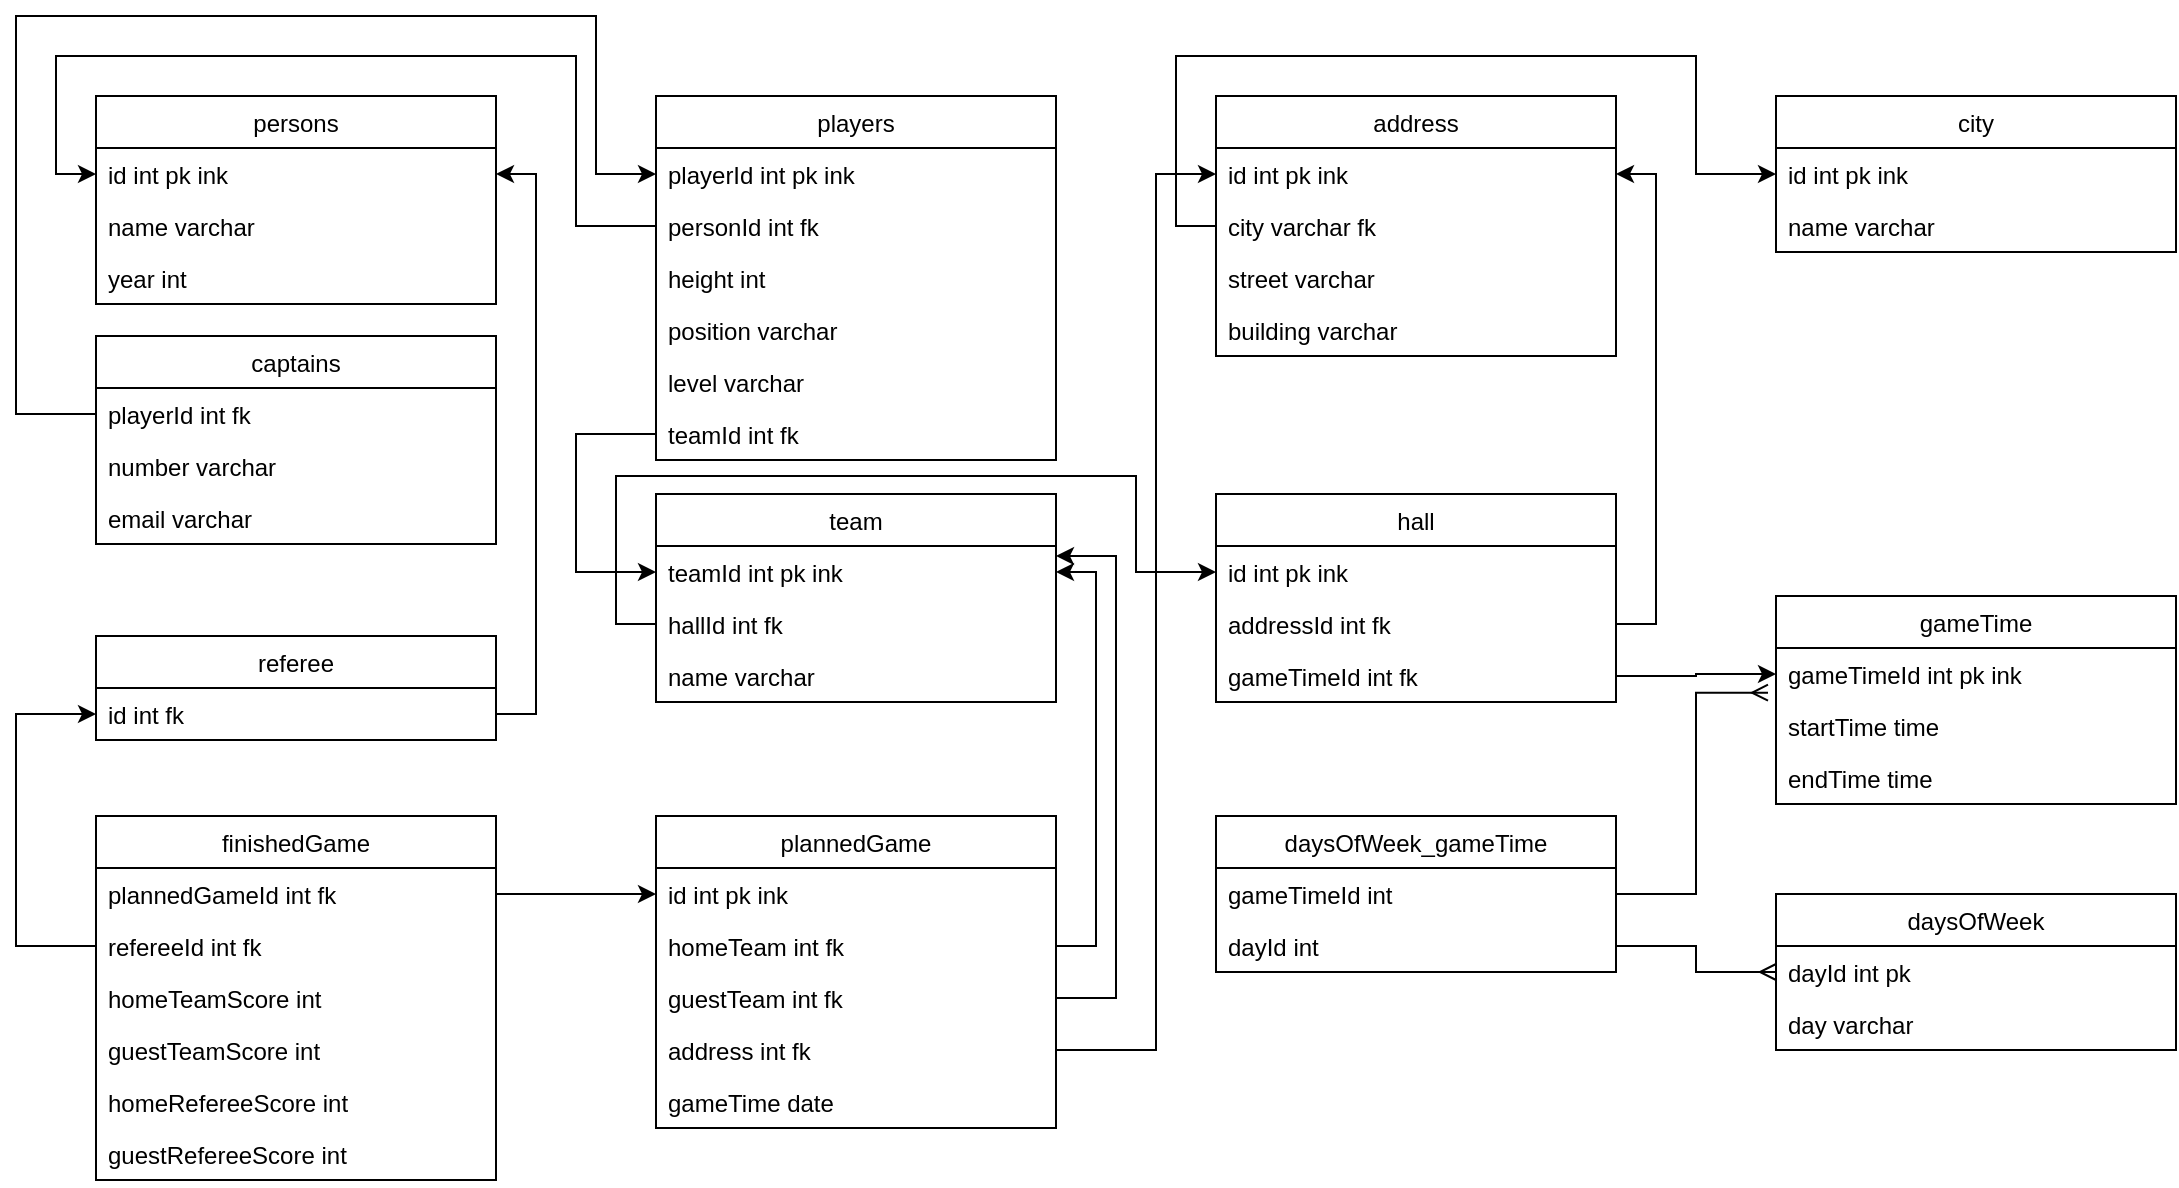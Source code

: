 <mxfile version="14.2.7" type="github">
  <diagram name="Page-1" id="b520641d-4fe3-3701-9064-5fc419738815">
    <mxGraphModel dx="1564" dy="1724" grid="1" gridSize="10" guides="1" tooltips="1" connect="1" arrows="1" fold="1" page="1" pageScale="1" pageWidth="1100" pageHeight="850" background="#ffffff" math="0" shadow="0">
      <root>
        <mxCell id="0" />
        <mxCell id="1" parent="0" />
        <mxCell id="BDCljlsMchdwRCz-pfZR-3" value="persons" style="swimlane;fontStyle=0;childLayout=stackLayout;horizontal=1;startSize=26;fillColor=none;horizontalStack=0;resizeParent=1;resizeParentMax=0;resizeLast=0;collapsible=1;marginBottom=0;" vertex="1" parent="1">
          <mxGeometry x="80" y="40" width="200" height="104" as="geometry">
            <mxRectangle x="120" y="120" width="80" height="26" as="alternateBounds" />
          </mxGeometry>
        </mxCell>
        <mxCell id="BDCljlsMchdwRCz-pfZR-4" value="id int pk ink" style="text;strokeColor=none;fillColor=none;align=left;verticalAlign=top;spacingLeft=4;spacingRight=4;overflow=hidden;rotatable=0;points=[[0,0.5],[1,0.5]];portConstraint=eastwest;" vertex="1" parent="BDCljlsMchdwRCz-pfZR-3">
          <mxGeometry y="26" width="200" height="26" as="geometry" />
        </mxCell>
        <mxCell id="BDCljlsMchdwRCz-pfZR-5" value="name varchar" style="text;strokeColor=none;fillColor=none;align=left;verticalAlign=top;spacingLeft=4;spacingRight=4;overflow=hidden;rotatable=0;points=[[0,0.5],[1,0.5]];portConstraint=eastwest;" vertex="1" parent="BDCljlsMchdwRCz-pfZR-3">
          <mxGeometry y="52" width="200" height="26" as="geometry" />
        </mxCell>
        <mxCell id="BDCljlsMchdwRCz-pfZR-6" value="year int" style="text;strokeColor=none;fillColor=none;align=left;verticalAlign=top;spacingLeft=4;spacingRight=4;overflow=hidden;rotatable=0;points=[[0,0.5],[1,0.5]];portConstraint=eastwest;" vertex="1" parent="BDCljlsMchdwRCz-pfZR-3">
          <mxGeometry y="78" width="200" height="26" as="geometry" />
        </mxCell>
        <mxCell id="BDCljlsMchdwRCz-pfZR-8" value="captains" style="swimlane;fontStyle=0;childLayout=stackLayout;horizontal=1;startSize=26;fillColor=none;horizontalStack=0;resizeParent=1;resizeParentMax=0;resizeLast=0;collapsible=1;marginBottom=0;" vertex="1" parent="1">
          <mxGeometry x="80" y="160" width="200" height="104" as="geometry" />
        </mxCell>
        <mxCell id="BDCljlsMchdwRCz-pfZR-9" value="playerId int fk&#xa;" style="text;strokeColor=none;fillColor=none;align=left;verticalAlign=top;spacingLeft=4;spacingRight=4;overflow=hidden;rotatable=0;points=[[0,0.5],[1,0.5]];portConstraint=eastwest;" vertex="1" parent="BDCljlsMchdwRCz-pfZR-8">
          <mxGeometry y="26" width="200" height="26" as="geometry" />
        </mxCell>
        <mxCell id="BDCljlsMchdwRCz-pfZR-10" value="number varchar" style="text;strokeColor=none;fillColor=none;align=left;verticalAlign=top;spacingLeft=4;spacingRight=4;overflow=hidden;rotatable=0;points=[[0,0.5],[1,0.5]];portConstraint=eastwest;" vertex="1" parent="BDCljlsMchdwRCz-pfZR-8">
          <mxGeometry y="52" width="200" height="26" as="geometry" />
        </mxCell>
        <mxCell id="BDCljlsMchdwRCz-pfZR-11" value="email varchar" style="text;strokeColor=none;fillColor=none;align=left;verticalAlign=top;spacingLeft=4;spacingRight=4;overflow=hidden;rotatable=0;points=[[0,0.5],[1,0.5]];portConstraint=eastwest;" vertex="1" parent="BDCljlsMchdwRCz-pfZR-8">
          <mxGeometry y="78" width="200" height="26" as="geometry" />
        </mxCell>
        <mxCell id="BDCljlsMchdwRCz-pfZR-12" value="team" style="swimlane;fontStyle=0;childLayout=stackLayout;horizontal=1;startSize=26;fillColor=none;horizontalStack=0;resizeParent=1;resizeParentMax=0;resizeLast=0;collapsible=1;marginBottom=0;" vertex="1" parent="1">
          <mxGeometry x="360" y="239" width="200" height="104" as="geometry" />
        </mxCell>
        <mxCell id="BDCljlsMchdwRCz-pfZR-13" value="teamId int pk ink" style="text;strokeColor=none;fillColor=none;align=left;verticalAlign=top;spacingLeft=4;spacingRight=4;overflow=hidden;rotatable=0;points=[[0,0.5],[1,0.5]];portConstraint=eastwest;" vertex="1" parent="BDCljlsMchdwRCz-pfZR-12">
          <mxGeometry y="26" width="200" height="26" as="geometry" />
        </mxCell>
        <mxCell id="BDCljlsMchdwRCz-pfZR-14" value="hallId int fk" style="text;strokeColor=none;fillColor=none;align=left;verticalAlign=top;spacingLeft=4;spacingRight=4;overflow=hidden;rotatable=0;points=[[0,0.5],[1,0.5]];portConstraint=eastwest;" vertex="1" parent="BDCljlsMchdwRCz-pfZR-12">
          <mxGeometry y="52" width="200" height="26" as="geometry" />
        </mxCell>
        <mxCell id="BDCljlsMchdwRCz-pfZR-15" value="name varchar" style="text;strokeColor=none;fillColor=none;align=left;verticalAlign=top;spacingLeft=4;spacingRight=4;overflow=hidden;rotatable=0;points=[[0,0.5],[1,0.5]];portConstraint=eastwest;" vertex="1" parent="BDCljlsMchdwRCz-pfZR-12">
          <mxGeometry y="78" width="200" height="26" as="geometry" />
        </mxCell>
        <mxCell id="BDCljlsMchdwRCz-pfZR-16" value="players" style="swimlane;fontStyle=0;childLayout=stackLayout;horizontal=1;startSize=26;fillColor=none;horizontalStack=0;resizeParent=1;resizeParentMax=0;resizeLast=0;collapsible=1;marginBottom=0;" vertex="1" parent="1">
          <mxGeometry x="360" y="40" width="200" height="182" as="geometry" />
        </mxCell>
        <mxCell id="BDCljlsMchdwRCz-pfZR-72" value="playerId int pk ink " style="text;strokeColor=none;fillColor=none;align=left;verticalAlign=top;spacingLeft=4;spacingRight=4;overflow=hidden;rotatable=0;points=[[0,0.5],[1,0.5]];portConstraint=eastwest;" vertex="1" parent="BDCljlsMchdwRCz-pfZR-16">
          <mxGeometry y="26" width="200" height="26" as="geometry" />
        </mxCell>
        <mxCell id="BDCljlsMchdwRCz-pfZR-17" value="personId int fk " style="text;strokeColor=none;fillColor=none;align=left;verticalAlign=top;spacingLeft=4;spacingRight=4;overflow=hidden;rotatable=0;points=[[0,0.5],[1,0.5]];portConstraint=eastwest;" vertex="1" parent="BDCljlsMchdwRCz-pfZR-16">
          <mxGeometry y="52" width="200" height="26" as="geometry" />
        </mxCell>
        <mxCell id="BDCljlsMchdwRCz-pfZR-18" value="height int" style="text;strokeColor=none;fillColor=none;align=left;verticalAlign=top;spacingLeft=4;spacingRight=4;overflow=hidden;rotatable=0;points=[[0,0.5],[1,0.5]];portConstraint=eastwest;" vertex="1" parent="BDCljlsMchdwRCz-pfZR-16">
          <mxGeometry y="78" width="200" height="26" as="geometry" />
        </mxCell>
        <mxCell id="BDCljlsMchdwRCz-pfZR-19" value="position varchar&#xa;" style="text;strokeColor=none;fillColor=none;align=left;verticalAlign=top;spacingLeft=4;spacingRight=4;overflow=hidden;rotatable=0;points=[[0,0.5],[1,0.5]];portConstraint=eastwest;" vertex="1" parent="BDCljlsMchdwRCz-pfZR-16">
          <mxGeometry y="104" width="200" height="26" as="geometry" />
        </mxCell>
        <mxCell id="BDCljlsMchdwRCz-pfZR-20" value="level varchar" style="text;strokeColor=none;fillColor=none;align=left;verticalAlign=top;spacingLeft=4;spacingRight=4;overflow=hidden;rotatable=0;points=[[0,0.5],[1,0.5]];portConstraint=eastwest;" vertex="1" parent="BDCljlsMchdwRCz-pfZR-16">
          <mxGeometry y="130" width="200" height="26" as="geometry" />
        </mxCell>
        <mxCell id="BDCljlsMchdwRCz-pfZR-22" value="teamId int fk" style="text;strokeColor=none;fillColor=none;align=left;verticalAlign=top;spacingLeft=4;spacingRight=4;overflow=hidden;rotatable=0;points=[[0,0.5],[1,0.5]];portConstraint=eastwest;" vertex="1" parent="BDCljlsMchdwRCz-pfZR-16">
          <mxGeometry y="156" width="200" height="26" as="geometry" />
        </mxCell>
        <mxCell id="BDCljlsMchdwRCz-pfZR-25" value="hall" style="swimlane;fontStyle=0;childLayout=stackLayout;horizontal=1;startSize=26;fillColor=none;horizontalStack=0;resizeParent=1;resizeParentMax=0;resizeLast=0;collapsible=1;marginBottom=0;" vertex="1" parent="1">
          <mxGeometry x="640" y="239" width="200" height="104" as="geometry" />
        </mxCell>
        <mxCell id="BDCljlsMchdwRCz-pfZR-26" value="id int pk ink" style="text;strokeColor=none;fillColor=none;align=left;verticalAlign=top;spacingLeft=4;spacingRight=4;overflow=hidden;rotatable=0;points=[[0,0.5],[1,0.5]];portConstraint=eastwest;" vertex="1" parent="BDCljlsMchdwRCz-pfZR-25">
          <mxGeometry y="26" width="200" height="26" as="geometry" />
        </mxCell>
        <mxCell id="BDCljlsMchdwRCz-pfZR-27" value="addressId int fk" style="text;strokeColor=none;fillColor=none;align=left;verticalAlign=top;spacingLeft=4;spacingRight=4;overflow=hidden;rotatable=0;points=[[0,0.5],[1,0.5]];portConstraint=eastwest;" vertex="1" parent="BDCljlsMchdwRCz-pfZR-25">
          <mxGeometry y="52" width="200" height="26" as="geometry" />
        </mxCell>
        <mxCell id="BDCljlsMchdwRCz-pfZR-28" value="gameTimeId int fk" style="text;strokeColor=none;fillColor=none;align=left;verticalAlign=top;spacingLeft=4;spacingRight=4;overflow=hidden;rotatable=0;points=[[0,0.5],[1,0.5]];portConstraint=eastwest;" vertex="1" parent="BDCljlsMchdwRCz-pfZR-25">
          <mxGeometry y="78" width="200" height="26" as="geometry" />
        </mxCell>
        <mxCell id="BDCljlsMchdwRCz-pfZR-29" value="gameTime" style="swimlane;fontStyle=0;childLayout=stackLayout;horizontal=1;startSize=26;fillColor=none;horizontalStack=0;resizeParent=1;resizeParentMax=0;resizeLast=0;collapsible=1;marginBottom=0;" vertex="1" parent="1">
          <mxGeometry x="920" y="290" width="200" height="104" as="geometry" />
        </mxCell>
        <mxCell id="BDCljlsMchdwRCz-pfZR-30" value="gameTimeId int pk ink" style="text;strokeColor=none;fillColor=none;align=left;verticalAlign=top;spacingLeft=4;spacingRight=4;overflow=hidden;rotatable=0;points=[[0,0.5],[1,0.5]];portConstraint=eastwest;" vertex="1" parent="BDCljlsMchdwRCz-pfZR-29">
          <mxGeometry y="26" width="200" height="26" as="geometry" />
        </mxCell>
        <mxCell id="BDCljlsMchdwRCz-pfZR-31" value="startTime time" style="text;strokeColor=none;fillColor=none;align=left;verticalAlign=top;spacingLeft=4;spacingRight=4;overflow=hidden;rotatable=0;points=[[0,0.5],[1,0.5]];portConstraint=eastwest;" vertex="1" parent="BDCljlsMchdwRCz-pfZR-29">
          <mxGeometry y="52" width="200" height="26" as="geometry" />
        </mxCell>
        <mxCell id="BDCljlsMchdwRCz-pfZR-32" value="endTime time" style="text;strokeColor=none;fillColor=none;align=left;verticalAlign=top;spacingLeft=4;spacingRight=4;overflow=hidden;rotatable=0;points=[[0,0.5],[1,0.5]];portConstraint=eastwest;" vertex="1" parent="BDCljlsMchdwRCz-pfZR-29">
          <mxGeometry y="78" width="200" height="26" as="geometry" />
        </mxCell>
        <mxCell id="BDCljlsMchdwRCz-pfZR-33" value="daysOfWeek" style="swimlane;fontStyle=0;childLayout=stackLayout;horizontal=1;startSize=26;fillColor=none;horizontalStack=0;resizeParent=1;resizeParentMax=0;resizeLast=0;collapsible=1;marginBottom=0;" vertex="1" parent="1">
          <mxGeometry x="920" y="439" width="200" height="78" as="geometry" />
        </mxCell>
        <mxCell id="BDCljlsMchdwRCz-pfZR-34" value="dayId int pk " style="text;strokeColor=none;fillColor=none;align=left;verticalAlign=top;spacingLeft=4;spacingRight=4;overflow=hidden;rotatable=0;points=[[0,0.5],[1,0.5]];portConstraint=eastwest;" vertex="1" parent="BDCljlsMchdwRCz-pfZR-33">
          <mxGeometry y="26" width="200" height="26" as="geometry" />
        </mxCell>
        <mxCell id="BDCljlsMchdwRCz-pfZR-35" value="day varchar " style="text;strokeColor=none;fillColor=none;align=left;verticalAlign=top;spacingLeft=4;spacingRight=4;overflow=hidden;rotatable=0;points=[[0,0.5],[1,0.5]];portConstraint=eastwest;" vertex="1" parent="BDCljlsMchdwRCz-pfZR-33">
          <mxGeometry y="52" width="200" height="26" as="geometry" />
        </mxCell>
        <mxCell id="BDCljlsMchdwRCz-pfZR-37" value="daysOfWeek_gameTime" style="swimlane;fontStyle=0;childLayout=stackLayout;horizontal=1;startSize=26;fillColor=none;horizontalStack=0;resizeParent=1;resizeParentMax=0;resizeLast=0;collapsible=1;marginBottom=0;" vertex="1" parent="1">
          <mxGeometry x="640" y="400" width="200" height="78" as="geometry" />
        </mxCell>
        <mxCell id="BDCljlsMchdwRCz-pfZR-38" value="gameTimeId int" style="text;strokeColor=none;fillColor=none;align=left;verticalAlign=top;spacingLeft=4;spacingRight=4;overflow=hidden;rotatable=0;points=[[0,0.5],[1,0.5]];portConstraint=eastwest;" vertex="1" parent="BDCljlsMchdwRCz-pfZR-37">
          <mxGeometry y="26" width="200" height="26" as="geometry" />
        </mxCell>
        <mxCell id="BDCljlsMchdwRCz-pfZR-39" value="dayId int" style="text;strokeColor=none;fillColor=none;align=left;verticalAlign=top;spacingLeft=4;spacingRight=4;overflow=hidden;rotatable=0;points=[[0,0.5],[1,0.5]];portConstraint=eastwest;" vertex="1" parent="BDCljlsMchdwRCz-pfZR-37">
          <mxGeometry y="52" width="200" height="26" as="geometry" />
        </mxCell>
        <mxCell id="BDCljlsMchdwRCz-pfZR-41" value="address" style="swimlane;fontStyle=0;childLayout=stackLayout;horizontal=1;startSize=26;fillColor=none;horizontalStack=0;resizeParent=1;resizeParentMax=0;resizeLast=0;collapsible=1;marginBottom=0;" vertex="1" parent="1">
          <mxGeometry x="640" y="40" width="200" height="130" as="geometry" />
        </mxCell>
        <mxCell id="BDCljlsMchdwRCz-pfZR-42" value="id int pk ink" style="text;strokeColor=none;fillColor=none;align=left;verticalAlign=top;spacingLeft=4;spacingRight=4;overflow=hidden;rotatable=0;points=[[0,0.5],[1,0.5]];portConstraint=eastwest;" vertex="1" parent="BDCljlsMchdwRCz-pfZR-41">
          <mxGeometry y="26" width="200" height="26" as="geometry" />
        </mxCell>
        <mxCell id="BDCljlsMchdwRCz-pfZR-43" value="city varchar fk" style="text;strokeColor=none;fillColor=none;align=left;verticalAlign=top;spacingLeft=4;spacingRight=4;overflow=hidden;rotatable=0;points=[[0,0.5],[1,0.5]];portConstraint=eastwest;" vertex="1" parent="BDCljlsMchdwRCz-pfZR-41">
          <mxGeometry y="52" width="200" height="26" as="geometry" />
        </mxCell>
        <mxCell id="BDCljlsMchdwRCz-pfZR-44" value="street varchar" style="text;strokeColor=none;fillColor=none;align=left;verticalAlign=top;spacingLeft=4;spacingRight=4;overflow=hidden;rotatable=0;points=[[0,0.5],[1,0.5]];portConstraint=eastwest;" vertex="1" parent="BDCljlsMchdwRCz-pfZR-41">
          <mxGeometry y="78" width="200" height="26" as="geometry" />
        </mxCell>
        <mxCell id="BDCljlsMchdwRCz-pfZR-45" value="building varchar" style="text;strokeColor=none;fillColor=none;align=left;verticalAlign=top;spacingLeft=4;spacingRight=4;overflow=hidden;rotatable=0;points=[[0,0.5],[1,0.5]];portConstraint=eastwest;" vertex="1" parent="BDCljlsMchdwRCz-pfZR-41">
          <mxGeometry y="104" width="200" height="26" as="geometry" />
        </mxCell>
        <mxCell id="BDCljlsMchdwRCz-pfZR-46" value="city" style="swimlane;fontStyle=0;childLayout=stackLayout;horizontal=1;startSize=26;fillColor=none;horizontalStack=0;resizeParent=1;resizeParentMax=0;resizeLast=0;collapsible=1;marginBottom=0;" vertex="1" parent="1">
          <mxGeometry x="920" y="40" width="200" height="78" as="geometry" />
        </mxCell>
        <mxCell id="BDCljlsMchdwRCz-pfZR-47" value="id int pk ink" style="text;strokeColor=none;fillColor=none;align=left;verticalAlign=top;spacingLeft=4;spacingRight=4;overflow=hidden;rotatable=0;points=[[0,0.5],[1,0.5]];portConstraint=eastwest;" vertex="1" parent="BDCljlsMchdwRCz-pfZR-46">
          <mxGeometry y="26" width="200" height="26" as="geometry" />
        </mxCell>
        <mxCell id="BDCljlsMchdwRCz-pfZR-48" value="name varchar" style="text;strokeColor=none;fillColor=none;align=left;verticalAlign=top;spacingLeft=4;spacingRight=4;overflow=hidden;rotatable=0;points=[[0,0.5],[1,0.5]];portConstraint=eastwest;" vertex="1" parent="BDCljlsMchdwRCz-pfZR-46">
          <mxGeometry y="52" width="200" height="26" as="geometry" />
        </mxCell>
        <mxCell id="BDCljlsMchdwRCz-pfZR-50" value="plannedGame" style="swimlane;fontStyle=0;childLayout=stackLayout;horizontal=1;startSize=26;fillColor=none;horizontalStack=0;resizeParent=1;resizeParentMax=0;resizeLast=0;collapsible=1;marginBottom=0;" vertex="1" parent="1">
          <mxGeometry x="360" y="400" width="200" height="156" as="geometry" />
        </mxCell>
        <mxCell id="BDCljlsMchdwRCz-pfZR-51" value="id int pk ink" style="text;strokeColor=none;fillColor=none;align=left;verticalAlign=top;spacingLeft=4;spacingRight=4;overflow=hidden;rotatable=0;points=[[0,0.5],[1,0.5]];portConstraint=eastwest;" vertex="1" parent="BDCljlsMchdwRCz-pfZR-50">
          <mxGeometry y="26" width="200" height="26" as="geometry" />
        </mxCell>
        <mxCell id="BDCljlsMchdwRCz-pfZR-52" value="homeTeam int fk" style="text;strokeColor=none;fillColor=none;align=left;verticalAlign=top;spacingLeft=4;spacingRight=4;overflow=hidden;rotatable=0;points=[[0,0.5],[1,0.5]];portConstraint=eastwest;" vertex="1" parent="BDCljlsMchdwRCz-pfZR-50">
          <mxGeometry y="52" width="200" height="26" as="geometry" />
        </mxCell>
        <mxCell id="BDCljlsMchdwRCz-pfZR-53" value="guestTeam int fk" style="text;strokeColor=none;fillColor=none;align=left;verticalAlign=top;spacingLeft=4;spacingRight=4;overflow=hidden;rotatable=0;points=[[0,0.5],[1,0.5]];portConstraint=eastwest;" vertex="1" parent="BDCljlsMchdwRCz-pfZR-50">
          <mxGeometry y="78" width="200" height="26" as="geometry" />
        </mxCell>
        <mxCell id="BDCljlsMchdwRCz-pfZR-54" value="address int fk" style="text;strokeColor=none;fillColor=none;align=left;verticalAlign=top;spacingLeft=4;spacingRight=4;overflow=hidden;rotatable=0;points=[[0,0.5],[1,0.5]];portConstraint=eastwest;" vertex="1" parent="BDCljlsMchdwRCz-pfZR-50">
          <mxGeometry y="104" width="200" height="26" as="geometry" />
        </mxCell>
        <mxCell id="BDCljlsMchdwRCz-pfZR-55" value="gameTime date" style="text;strokeColor=none;fillColor=none;align=left;verticalAlign=top;spacingLeft=4;spacingRight=4;overflow=hidden;rotatable=0;points=[[0,0.5],[1,0.5]];portConstraint=eastwest;" vertex="1" parent="BDCljlsMchdwRCz-pfZR-50">
          <mxGeometry y="130" width="200" height="26" as="geometry" />
        </mxCell>
        <mxCell id="BDCljlsMchdwRCz-pfZR-56" value="finishedGame" style="swimlane;fontStyle=0;childLayout=stackLayout;horizontal=1;startSize=26;fillColor=none;horizontalStack=0;resizeParent=1;resizeParentMax=0;resizeLast=0;collapsible=1;marginBottom=0;" vertex="1" parent="1">
          <mxGeometry x="80" y="400" width="200" height="182" as="geometry" />
        </mxCell>
        <mxCell id="BDCljlsMchdwRCz-pfZR-57" value="plannedGameId int fk" style="text;strokeColor=none;fillColor=none;align=left;verticalAlign=top;spacingLeft=4;spacingRight=4;overflow=hidden;rotatable=0;points=[[0,0.5],[1,0.5]];portConstraint=eastwest;" vertex="1" parent="BDCljlsMchdwRCz-pfZR-56">
          <mxGeometry y="26" width="200" height="26" as="geometry" />
        </mxCell>
        <mxCell id="BDCljlsMchdwRCz-pfZR-58" value="refereeId int fk" style="text;strokeColor=none;fillColor=none;align=left;verticalAlign=top;spacingLeft=4;spacingRight=4;overflow=hidden;rotatable=0;points=[[0,0.5],[1,0.5]];portConstraint=eastwest;" vertex="1" parent="BDCljlsMchdwRCz-pfZR-56">
          <mxGeometry y="52" width="200" height="26" as="geometry" />
        </mxCell>
        <mxCell id="BDCljlsMchdwRCz-pfZR-59" value="homeTeamScore int" style="text;strokeColor=none;fillColor=none;align=left;verticalAlign=top;spacingLeft=4;spacingRight=4;overflow=hidden;rotatable=0;points=[[0,0.5],[1,0.5]];portConstraint=eastwest;" vertex="1" parent="BDCljlsMchdwRCz-pfZR-56">
          <mxGeometry y="78" width="200" height="26" as="geometry" />
        </mxCell>
        <mxCell id="BDCljlsMchdwRCz-pfZR-60" value="guestTeamScore int" style="text;strokeColor=none;fillColor=none;align=left;verticalAlign=top;spacingLeft=4;spacingRight=4;overflow=hidden;rotatable=0;points=[[0,0.5],[1,0.5]];portConstraint=eastwest;" vertex="1" parent="BDCljlsMchdwRCz-pfZR-56">
          <mxGeometry y="104" width="200" height="26" as="geometry" />
        </mxCell>
        <mxCell id="BDCljlsMchdwRCz-pfZR-61" value="homeRefereeScore int" style="text;strokeColor=none;fillColor=none;align=left;verticalAlign=top;spacingLeft=4;spacingRight=4;overflow=hidden;rotatable=0;points=[[0,0.5],[1,0.5]];portConstraint=eastwest;" vertex="1" parent="BDCljlsMchdwRCz-pfZR-56">
          <mxGeometry y="130" width="200" height="26" as="geometry" />
        </mxCell>
        <mxCell id="BDCljlsMchdwRCz-pfZR-62" value="guestRefereeScore int" style="text;strokeColor=none;fillColor=none;align=left;verticalAlign=top;spacingLeft=4;spacingRight=4;overflow=hidden;rotatable=0;points=[[0,0.5],[1,0.5]];portConstraint=eastwest;" vertex="1" parent="BDCljlsMchdwRCz-pfZR-56">
          <mxGeometry y="156" width="200" height="26" as="geometry" />
        </mxCell>
        <mxCell id="BDCljlsMchdwRCz-pfZR-73" style="edgeStyle=orthogonalEdgeStyle;rounded=0;orthogonalLoop=1;jettySize=auto;html=1;exitX=0;exitY=0.5;exitDx=0;exitDy=0;entryX=0;entryY=0.5;entryDx=0;entryDy=0;" edge="1" parent="1" source="BDCljlsMchdwRCz-pfZR-9" target="BDCljlsMchdwRCz-pfZR-72">
          <mxGeometry relative="1" as="geometry">
            <Array as="points">
              <mxPoint x="40" y="199" />
              <mxPoint x="40" />
              <mxPoint x="330" />
              <mxPoint x="330" y="79" />
            </Array>
          </mxGeometry>
        </mxCell>
        <mxCell id="BDCljlsMchdwRCz-pfZR-75" style="edgeStyle=orthogonalEdgeStyle;rounded=0;orthogonalLoop=1;jettySize=auto;html=1;exitX=0;exitY=0.5;exitDx=0;exitDy=0;entryX=0;entryY=0.5;entryDx=0;entryDy=0;" edge="1" parent="1" source="BDCljlsMchdwRCz-pfZR-17" target="BDCljlsMchdwRCz-pfZR-4">
          <mxGeometry relative="1" as="geometry">
            <Array as="points">
              <mxPoint x="320" y="105" />
              <mxPoint x="320" y="20" />
              <mxPoint x="60" y="20" />
              <mxPoint x="60" y="79" />
            </Array>
          </mxGeometry>
        </mxCell>
        <mxCell id="BDCljlsMchdwRCz-pfZR-76" style="edgeStyle=orthogonalEdgeStyle;rounded=0;orthogonalLoop=1;jettySize=auto;html=1;exitX=0;exitY=0.5;exitDx=0;exitDy=0;entryX=0;entryY=0.5;entryDx=0;entryDy=0;" edge="1" parent="1" source="BDCljlsMchdwRCz-pfZR-22" target="BDCljlsMchdwRCz-pfZR-13">
          <mxGeometry relative="1" as="geometry">
            <Array as="points">
              <mxPoint x="320" y="209" />
              <mxPoint x="320" y="278" />
            </Array>
          </mxGeometry>
        </mxCell>
        <mxCell id="BDCljlsMchdwRCz-pfZR-77" style="edgeStyle=orthogonalEdgeStyle;rounded=0;orthogonalLoop=1;jettySize=auto;html=1;exitX=0;exitY=0.5;exitDx=0;exitDy=0;entryX=0;entryY=0.5;entryDx=0;entryDy=0;" edge="1" parent="1" source="BDCljlsMchdwRCz-pfZR-14" target="BDCljlsMchdwRCz-pfZR-26">
          <mxGeometry relative="1" as="geometry">
            <Array as="points">
              <mxPoint x="340" y="304" />
              <mxPoint x="340" y="230" />
              <mxPoint x="600" y="230" />
              <mxPoint x="600" y="278" />
            </Array>
          </mxGeometry>
        </mxCell>
        <mxCell id="BDCljlsMchdwRCz-pfZR-78" style="edgeStyle=orthogonalEdgeStyle;rounded=0;orthogonalLoop=1;jettySize=auto;html=1;exitX=1;exitY=0.5;exitDx=0;exitDy=0;entryX=1;entryY=0.5;entryDx=0;entryDy=0;" edge="1" parent="1" source="BDCljlsMchdwRCz-pfZR-27" target="BDCljlsMchdwRCz-pfZR-42">
          <mxGeometry relative="1" as="geometry" />
        </mxCell>
        <mxCell id="BDCljlsMchdwRCz-pfZR-79" style="edgeStyle=orthogonalEdgeStyle;rounded=0;orthogonalLoop=1;jettySize=auto;html=1;exitX=1;exitY=0.5;exitDx=0;exitDy=0;entryX=0;entryY=0.5;entryDx=0;entryDy=0;" edge="1" parent="1" source="BDCljlsMchdwRCz-pfZR-28" target="BDCljlsMchdwRCz-pfZR-30">
          <mxGeometry relative="1" as="geometry" />
        </mxCell>
        <mxCell id="BDCljlsMchdwRCz-pfZR-80" style="edgeStyle=orthogonalEdgeStyle;rounded=0;orthogonalLoop=1;jettySize=auto;html=1;exitX=0;exitY=0.5;exitDx=0;exitDy=0;entryX=0;entryY=0.5;entryDx=0;entryDy=0;" edge="1" parent="1" source="BDCljlsMchdwRCz-pfZR-43" target="BDCljlsMchdwRCz-pfZR-47">
          <mxGeometry relative="1" as="geometry">
            <Array as="points">
              <mxPoint x="620" y="105" />
              <mxPoint x="620" y="20" />
              <mxPoint x="880" y="20" />
              <mxPoint x="880" y="79" />
            </Array>
          </mxGeometry>
        </mxCell>
        <mxCell id="BDCljlsMchdwRCz-pfZR-83" style="edgeStyle=orthogonalEdgeStyle;rounded=0;orthogonalLoop=1;jettySize=auto;html=1;exitX=1;exitY=0.5;exitDx=0;exitDy=0;entryX=-0.02;entryY=-0.14;entryDx=0;entryDy=0;entryPerimeter=0;endArrow=ERmany;endFill=0;" edge="1" parent="1" source="BDCljlsMchdwRCz-pfZR-38" target="BDCljlsMchdwRCz-pfZR-31">
          <mxGeometry relative="1" as="geometry">
            <Array as="points">
              <mxPoint x="880" y="439" />
              <mxPoint x="880" y="338" />
            </Array>
          </mxGeometry>
        </mxCell>
        <mxCell id="BDCljlsMchdwRCz-pfZR-84" style="edgeStyle=orthogonalEdgeStyle;rounded=0;orthogonalLoop=1;jettySize=auto;html=1;exitX=1;exitY=0.5;exitDx=0;exitDy=0;entryX=0;entryY=0.5;entryDx=0;entryDy=0;endArrow=ERmany;endFill=0;" edge="1" parent="1" source="BDCljlsMchdwRCz-pfZR-39" target="BDCljlsMchdwRCz-pfZR-34">
          <mxGeometry relative="1" as="geometry" />
        </mxCell>
        <mxCell id="BDCljlsMchdwRCz-pfZR-86" style="edgeStyle=orthogonalEdgeStyle;rounded=0;orthogonalLoop=1;jettySize=auto;html=1;exitX=1;exitY=0.5;exitDx=0;exitDy=0;entryX=1;entryY=0.5;entryDx=0;entryDy=0;endArrow=classic;endFill=1;" edge="1" parent="1" source="BDCljlsMchdwRCz-pfZR-52" target="BDCljlsMchdwRCz-pfZR-13">
          <mxGeometry relative="1" as="geometry" />
        </mxCell>
        <mxCell id="BDCljlsMchdwRCz-pfZR-87" style="edgeStyle=orthogonalEdgeStyle;rounded=0;orthogonalLoop=1;jettySize=auto;html=1;exitX=1;exitY=0.5;exitDx=0;exitDy=0;endArrow=classic;endFill=1;" edge="1" parent="1" source="BDCljlsMchdwRCz-pfZR-53">
          <mxGeometry relative="1" as="geometry">
            <mxPoint x="560" y="270.0" as="targetPoint" />
            <Array as="points">
              <mxPoint x="590" y="491" />
              <mxPoint x="590" y="270" />
            </Array>
          </mxGeometry>
        </mxCell>
        <mxCell id="BDCljlsMchdwRCz-pfZR-88" style="edgeStyle=orthogonalEdgeStyle;rounded=0;orthogonalLoop=1;jettySize=auto;html=1;exitX=1;exitY=0.5;exitDx=0;exitDy=0;entryX=0;entryY=0.5;entryDx=0;entryDy=0;endArrow=classic;endFill=1;" edge="1" parent="1" source="BDCljlsMchdwRCz-pfZR-54" target="BDCljlsMchdwRCz-pfZR-42">
          <mxGeometry relative="1" as="geometry">
            <Array as="points">
              <mxPoint x="610" y="517" />
              <mxPoint x="610" y="79" />
            </Array>
          </mxGeometry>
        </mxCell>
        <mxCell id="BDCljlsMchdwRCz-pfZR-89" style="edgeStyle=orthogonalEdgeStyle;rounded=0;orthogonalLoop=1;jettySize=auto;html=1;exitX=1;exitY=0.5;exitDx=0;exitDy=0;entryX=0;entryY=0.5;entryDx=0;entryDy=0;endArrow=classic;endFill=1;" edge="1" parent="1" source="BDCljlsMchdwRCz-pfZR-57" target="BDCljlsMchdwRCz-pfZR-51">
          <mxGeometry relative="1" as="geometry" />
        </mxCell>
        <mxCell id="BDCljlsMchdwRCz-pfZR-91" value="referee" style="swimlane;fontStyle=0;childLayout=stackLayout;horizontal=1;startSize=26;fillColor=none;horizontalStack=0;resizeParent=1;resizeParentMax=0;resizeLast=0;collapsible=1;marginBottom=0;" vertex="1" parent="1">
          <mxGeometry x="80" y="310" width="200" height="52" as="geometry" />
        </mxCell>
        <mxCell id="BDCljlsMchdwRCz-pfZR-92" value="id int fk" style="text;strokeColor=none;fillColor=none;align=left;verticalAlign=top;spacingLeft=4;spacingRight=4;overflow=hidden;rotatable=0;points=[[0,0.5],[1,0.5]];portConstraint=eastwest;" vertex="1" parent="BDCljlsMchdwRCz-pfZR-91">
          <mxGeometry y="26" width="200" height="26" as="geometry" />
        </mxCell>
        <mxCell id="BDCljlsMchdwRCz-pfZR-95" style="edgeStyle=orthogonalEdgeStyle;rounded=0;orthogonalLoop=1;jettySize=auto;html=1;exitX=1;exitY=0.5;exitDx=0;exitDy=0;entryX=1;entryY=0.5;entryDx=0;entryDy=0;endArrow=classic;endFill=1;" edge="1" parent="1" source="BDCljlsMchdwRCz-pfZR-92" target="BDCljlsMchdwRCz-pfZR-4">
          <mxGeometry relative="1" as="geometry" />
        </mxCell>
        <mxCell id="BDCljlsMchdwRCz-pfZR-96" style="edgeStyle=orthogonalEdgeStyle;rounded=0;orthogonalLoop=1;jettySize=auto;html=1;exitX=0;exitY=0.5;exitDx=0;exitDy=0;entryX=0;entryY=0.5;entryDx=0;entryDy=0;endArrow=classic;endFill=1;" edge="1" parent="1" source="BDCljlsMchdwRCz-pfZR-58" target="BDCljlsMchdwRCz-pfZR-92">
          <mxGeometry relative="1" as="geometry">
            <Array as="points">
              <mxPoint x="40" y="465" />
              <mxPoint x="40" y="349" />
            </Array>
          </mxGeometry>
        </mxCell>
      </root>
    </mxGraphModel>
  </diagram>
</mxfile>
